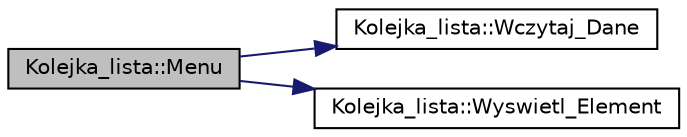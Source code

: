 digraph G
{
  edge [fontname="Helvetica",fontsize="10",labelfontname="Helvetica",labelfontsize="10"];
  node [fontname="Helvetica",fontsize="10",shape=record];
  rankdir="LR";
  Node1 [label="Kolejka_lista::Menu",height=0.2,width=0.4,color="black", fillcolor="grey75", style="filled" fontcolor="black"];
  Node1 -> Node2 [color="midnightblue",fontsize="10",style="solid"];
  Node2 [label="Kolejka_lista::Wczytaj_Dane",height=0.2,width=0.4,color="black", fillcolor="white", style="filled",URL="$class_kolejka__lista.html#a91633cddface592e92ae6725a3848d4c",tooltip="Funkcja Wczytaj dane. Funkcja wczytuje dane z pliku o zadanej nazwie pliku."];
  Node1 -> Node3 [color="midnightblue",fontsize="10",style="solid"];
  Node3 [label="Kolejka_lista::Wyswietl_Element",height=0.2,width=0.4,color="black", fillcolor="white", style="filled",URL="$class_kolejka__lista.html#aad962eba70726e11cea38db34176a9b4",tooltip="Funkcja wyswietlajaca dane. Funkcja odpowiedzalna za wyswietlenie kolejki."];
}
